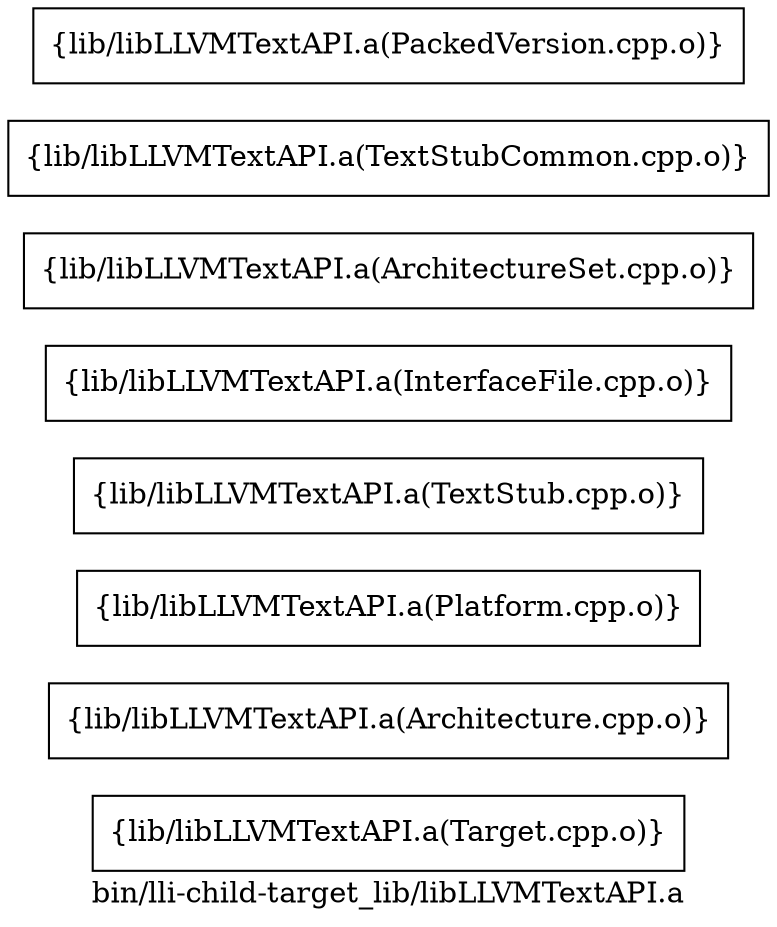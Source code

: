 digraph "bin/lli-child-target_lib/libLLVMTextAPI.a" {
	label="bin/lli-child-target_lib/libLLVMTextAPI.a";
	rankdir=LR;

	Node0x55ab4106cf18 [shape=record,shape=box,group=0,label="{lib/libLLVMTextAPI.a(Target.cpp.o)}"];
	Node0x55ab4106dc88 [shape=record,shape=box,group=0,label="{lib/libLLVMTextAPI.a(Architecture.cpp.o)}"];
	Node0x55ab4106d4b8 [shape=record,shape=box,group=0,label="{lib/libLLVMTextAPI.a(Platform.cpp.o)}"];
	Node0x55ab4106e318 [shape=record,shape=box,group=0,label="{lib/libLLVMTextAPI.a(TextStub.cpp.o)}"];
	Node0x55ab410668e8 [shape=record,shape=box,group=0,label="{lib/libLLVMTextAPI.a(InterfaceFile.cpp.o)}"];
	Node0x55ab41065c68 [shape=record,shape=box,group=0,label="{lib/libLLVMTextAPI.a(ArchitectureSet.cpp.o)}"];
	Node0x55ab4106a588 [shape=record,shape=box,group=0,label="{lib/libLLVMTextAPI.a(TextStubCommon.cpp.o)}"];
	Node0x55ab41069908 [shape=record,shape=box,group=0,label="{lib/libLLVMTextAPI.a(PackedVersion.cpp.o)}"];
}

